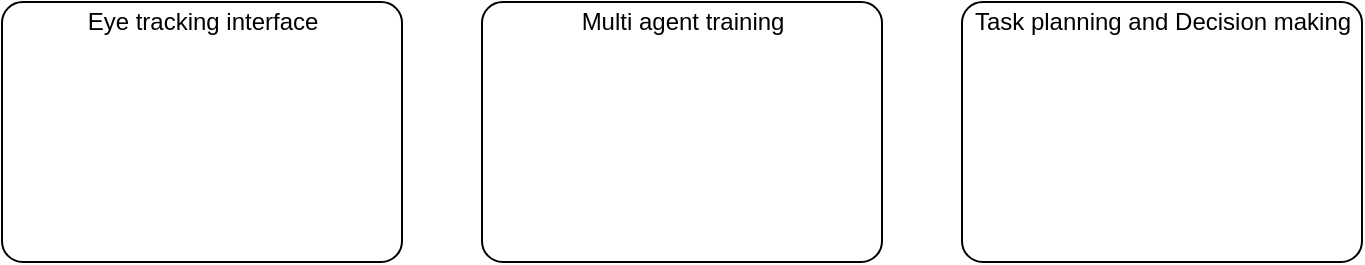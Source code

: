 <mxfile version="15.5.2" type="github">
  <diagram id="JbSsGTA_g-RRzxBoYl0l" name="Page-1">
    <mxGraphModel dx="813" dy="435" grid="1" gridSize="10" guides="1" tooltips="1" connect="1" arrows="1" fold="1" page="1" pageScale="1" pageWidth="850" pageHeight="1100" math="0" shadow="0">
      <root>
        <mxCell id="0" />
        <mxCell id="1" parent="0" />
        <mxCell id="4tqr_Nl9Fvb0LUBX_hIL-1" value="" style="rounded=1;whiteSpace=wrap;html=1;arcSize=8;" vertex="1" parent="1">
          <mxGeometry x="40" y="160" width="200" height="130" as="geometry" />
        </mxCell>
        <mxCell id="4tqr_Nl9Fvb0LUBX_hIL-2" value="Eye tracking interface" style="text;html=1;align=center;verticalAlign=middle;resizable=0;points=[];autosize=1;strokeColor=none;fillColor=none;" vertex="1" parent="1">
          <mxGeometry x="75" y="160" width="130" height="20" as="geometry" />
        </mxCell>
        <mxCell id="4tqr_Nl9Fvb0LUBX_hIL-4" value="" style="rounded=1;whiteSpace=wrap;html=1;arcSize=8;" vertex="1" parent="1">
          <mxGeometry x="280" y="160" width="200" height="130" as="geometry" />
        </mxCell>
        <mxCell id="4tqr_Nl9Fvb0LUBX_hIL-6" value="Multi agent training" style="text;html=1;align=center;verticalAlign=middle;resizable=0;points=[];autosize=1;strokeColor=none;fillColor=none;" vertex="1" parent="1">
          <mxGeometry x="320" y="160" width="120" height="20" as="geometry" />
        </mxCell>
        <mxCell id="4tqr_Nl9Fvb0LUBX_hIL-7" value="" style="rounded=1;whiteSpace=wrap;html=1;arcSize=8;" vertex="1" parent="1">
          <mxGeometry x="520" y="160" width="200" height="130" as="geometry" />
        </mxCell>
        <mxCell id="4tqr_Nl9Fvb0LUBX_hIL-5" value="Task planning and Decision making" style="text;html=1;align=center;verticalAlign=middle;resizable=0;points=[];autosize=1;strokeColor=none;fillColor=none;" vertex="1" parent="1">
          <mxGeometry x="520" y="160" width="200" height="20" as="geometry" />
        </mxCell>
      </root>
    </mxGraphModel>
  </diagram>
</mxfile>
